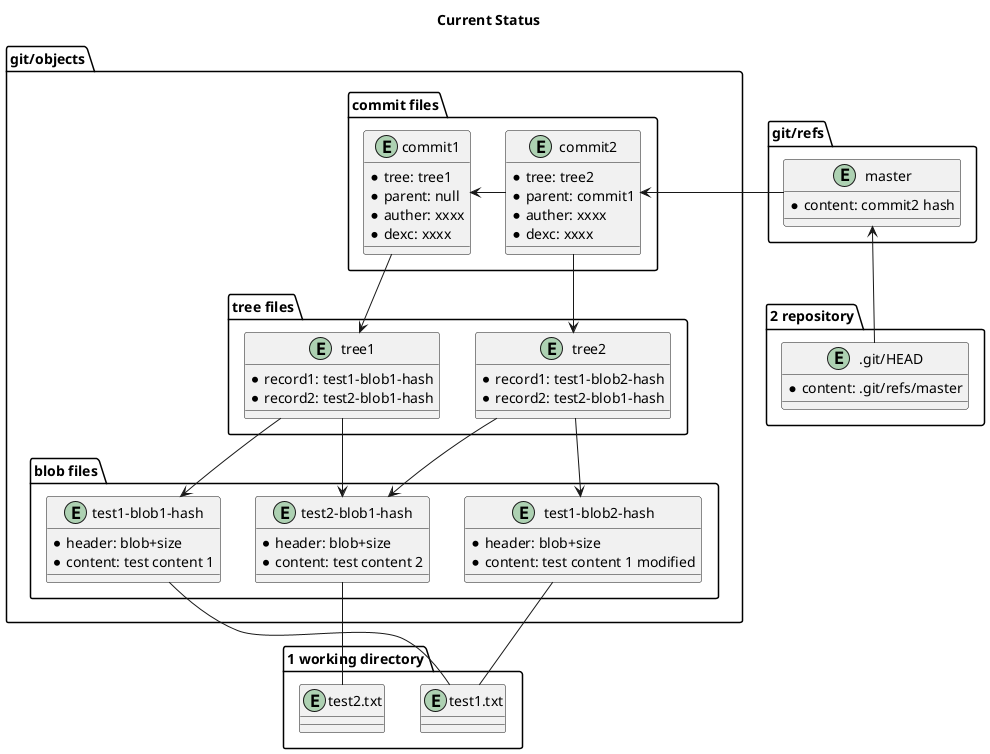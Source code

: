 @startuml china online basic resource

title Current Status

package "1 working directory" {
  entity "test1.txt" as test1 {
  }

  entity "test2.txt" as test2 {
  }

}

package "2 repository" {

  package ".git/refs" {
    entity "master" as master {
      *content: commit2 hash
    }
  }

  package ".git/objects" {
    package "blob files" {

      entity "test1-blob1-hash" as test1blob1 {
        *header: blob+size
        *content: test content 1
      }

      entity "test1-blob2-hash" as test1blob2 {
        *header: blob+size
        *content: test content 1 modified
      }

      entity "test2-blob1-hash" as test2blob1 {
        *header: blob+size
        *content: test content 2
      }
    }

    package "tree files" {
      entity "tree1" as tree1 {
        *record1: test1-blob1-hash
        *record2: test2-blob1-hash
      }
      entity "tree2" as tree2 {
        *record1: test1-blob2-hash
        *record2: test2-blob1-hash
      }
    }

    package "commit files" {
      entity "commit1" as commit1 {
        *tree: tree1
        *parent: null
        *auther: xxxx
        *dexc: xxxx
      }
      entity "commit2" as commit2 {
        *tree: tree2
        *parent: commit1
        *auther: xxxx
        *dexc: xxxx
      }
    }
  }

  entity ".git/HEAD" as head {
    *content: .git/refs/master
  }
}

test1blob1 -- test1
test1blob2 -- test1
test2blob1 -- test2

tree1 --> test1blob1
tree1 --> test2blob1

tree2 --> test1blob2
tree2 --> test2blob1

commit1 --> tree1
commit2 --> tree2

commit1 <--left commit2
master --right> commit2


head --up> master

@enduml